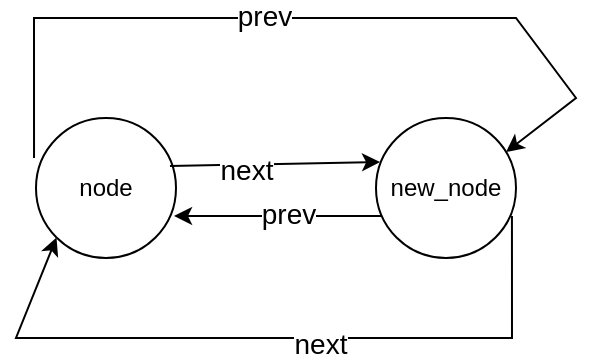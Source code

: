 <mxfile version="22.0.8" type="device">
  <diagram name="第 1 页" id="cGqeaS1IggpPrjZ0a_d4">
    <mxGraphModel dx="2074" dy="1156" grid="1" gridSize="10" guides="1" tooltips="1" connect="1" arrows="1" fold="1" page="1" pageScale="1" pageWidth="827" pageHeight="1169" math="0" shadow="0">
      <root>
        <mxCell id="0" />
        <mxCell id="1" parent="0" />
        <mxCell id="pEc1kKRXa4avssk3VJGL-1" value="&lt;font style=&quot;font-size: 12px;&quot;&gt;node&lt;/font&gt;" style="ellipse;whiteSpace=wrap;html=1;aspect=fixed;" vertex="1" parent="1">
          <mxGeometry x="210" y="600" width="70" height="70" as="geometry" />
        </mxCell>
        <mxCell id="pEc1kKRXa4avssk3VJGL-2" value="&lt;font style=&quot;font-size: 12px;&quot;&gt;new_node&lt;/font&gt;" style="ellipse;whiteSpace=wrap;html=1;aspect=fixed;" vertex="1" parent="1">
          <mxGeometry x="380" y="600" width="70" height="70" as="geometry" />
        </mxCell>
        <mxCell id="pEc1kKRXa4avssk3VJGL-3" value="" style="endArrow=classic;html=1;rounded=0;exitX=0.957;exitY=0.343;exitDx=0;exitDy=0;exitPerimeter=0;entryX=0.029;entryY=0.314;entryDx=0;entryDy=0;entryPerimeter=0;" edge="1" parent="1" source="pEc1kKRXa4avssk3VJGL-1" target="pEc1kKRXa4avssk3VJGL-2">
          <mxGeometry width="50" height="50" relative="1" as="geometry">
            <mxPoint x="250" y="580" as="sourcePoint" />
            <mxPoint x="300" y="530" as="targetPoint" />
          </mxGeometry>
        </mxCell>
        <mxCell id="pEc1kKRXa4avssk3VJGL-10" value="&lt;font style=&quot;font-size: 14px;&quot;&gt;next&lt;/font&gt;" style="edgeLabel;html=1;align=center;verticalAlign=middle;resizable=0;points=[];" vertex="1" connectable="0" parent="pEc1kKRXa4avssk3VJGL-3">
          <mxGeometry x="-0.277" y="-2" relative="1" as="geometry">
            <mxPoint as="offset" />
          </mxGeometry>
        </mxCell>
        <mxCell id="pEc1kKRXa4avssk3VJGL-4" value="" style="endArrow=classic;html=1;rounded=0;exitX=0.043;exitY=0.7;exitDx=0;exitDy=0;exitPerimeter=0;entryX=0.986;entryY=0.7;entryDx=0;entryDy=0;entryPerimeter=0;" edge="1" parent="1" source="pEc1kKRXa4avssk3VJGL-2" target="pEc1kKRXa4avssk3VJGL-1">
          <mxGeometry width="50" height="50" relative="1" as="geometry">
            <mxPoint x="290" y="732" as="sourcePoint" />
            <mxPoint x="395" y="730" as="targetPoint" />
          </mxGeometry>
        </mxCell>
        <mxCell id="pEc1kKRXa4avssk3VJGL-11" value="&lt;font style=&quot;font-size: 14px;&quot;&gt;prev&lt;/font&gt;" style="edgeLabel;html=1;align=center;verticalAlign=middle;resizable=0;points=[];" vertex="1" connectable="0" parent="pEc1kKRXa4avssk3VJGL-4">
          <mxGeometry x="-0.096" y="-1" relative="1" as="geometry">
            <mxPoint as="offset" />
          </mxGeometry>
        </mxCell>
        <mxCell id="pEc1kKRXa4avssk3VJGL-5" value="" style="endArrow=classic;html=1;rounded=0;exitX=-0.014;exitY=0.286;exitDx=0;exitDy=0;exitPerimeter=0;entryX=0.929;entryY=0.243;entryDx=0;entryDy=0;entryPerimeter=0;" edge="1" parent="1" source="pEc1kKRXa4avssk3VJGL-1" target="pEc1kKRXa4avssk3VJGL-2">
          <mxGeometry width="50" height="50" relative="1" as="geometry">
            <mxPoint x="290" y="520" as="sourcePoint" />
            <mxPoint x="560" y="550" as="targetPoint" />
            <Array as="points">
              <mxPoint x="209" y="550" />
              <mxPoint x="450" y="550" />
              <mxPoint x="480" y="590" />
            </Array>
          </mxGeometry>
        </mxCell>
        <mxCell id="pEc1kKRXa4avssk3VJGL-8" value="&lt;font style=&quot;font-size: 14px;&quot;&gt;prev&lt;/font&gt;" style="edgeLabel;html=1;align=center;verticalAlign=middle;resizable=0;points=[];" vertex="1" connectable="0" parent="pEc1kKRXa4avssk3VJGL-5">
          <mxGeometry x="-0.087" y="1" relative="1" as="geometry">
            <mxPoint as="offset" />
          </mxGeometry>
        </mxCell>
        <mxCell id="pEc1kKRXa4avssk3VJGL-6" value="" style="endArrow=classic;html=1;rounded=0;exitX=0.971;exitY=0.7;exitDx=0;exitDy=0;exitPerimeter=0;entryX=0;entryY=1;entryDx=0;entryDy=0;" edge="1" parent="1" source="pEc1kKRXa4avssk3VJGL-2" target="pEc1kKRXa4avssk3VJGL-1">
          <mxGeometry width="50" height="50" relative="1" as="geometry">
            <mxPoint x="510" y="680" as="sourcePoint" />
            <mxPoint x="160" y="710" as="targetPoint" />
            <Array as="points">
              <mxPoint x="448" y="710" />
              <mxPoint x="200" y="710" />
            </Array>
          </mxGeometry>
        </mxCell>
        <mxCell id="pEc1kKRXa4avssk3VJGL-9" value="&lt;font style=&quot;font-size: 14px;&quot;&gt;next&lt;/font&gt;" style="edgeLabel;html=1;align=center;verticalAlign=middle;resizable=0;points=[];" vertex="1" connectable="0" parent="pEc1kKRXa4avssk3VJGL-6">
          <mxGeometry x="-0.135" y="3" relative="1" as="geometry">
            <mxPoint as="offset" />
          </mxGeometry>
        </mxCell>
      </root>
    </mxGraphModel>
  </diagram>
</mxfile>

